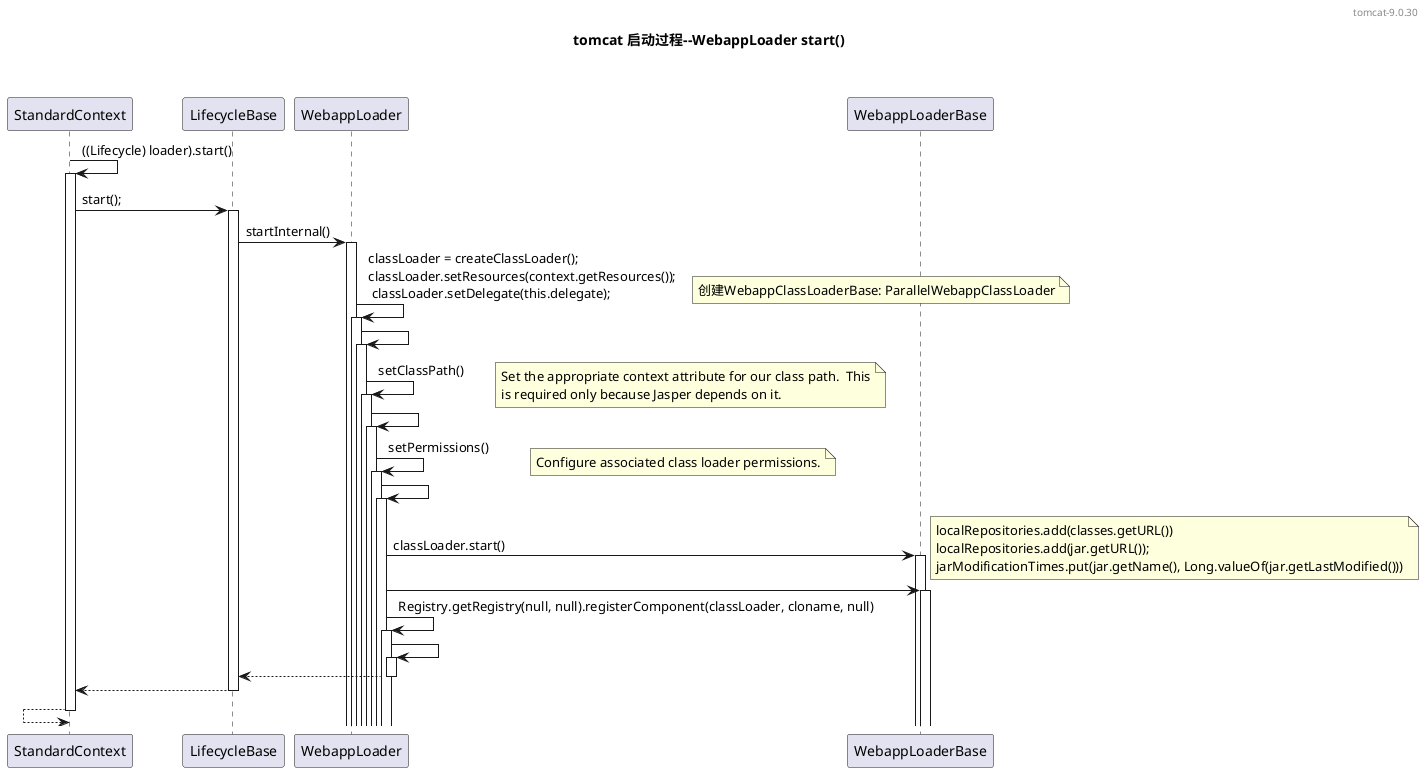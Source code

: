 @startuml

header tomcat-9.0.30

title tomcat 启动过程--WebappLoader start()\n\n

StandardContext -> StandardContext++: ((Lifecycle) loader).start()
    StandardContext -> LifecycleBase++: start();
        LifecycleBase -> WebappLoader++: startInternal()
            WebappLoader -> WebappLoader++: classLoader = createClassLoader();\nclassLoader.setResources(context.getResources());\n classLoader.setDelegate(this.delegate);
            note right
            创建WebappClassLoaderBase: ParallelWebappClassLoader
            end note
            WebappLoader -> WebappLoader++:

            WebappLoader -> WebappLoader++: setClassPath()
            note right
            Set the appropriate context attribute for our class path.  This
            is required only because Jasper depends on it.
            end note
            WebappLoader -> WebappLoader++:

            WebappLoader -> WebappLoader++: setPermissions()
            note right
            Configure associated class loader permissions.
            end note
            WebappLoader -> WebappLoader++:

            WebappLoader -> WebappLoaderBase++: classLoader.start()
            note right
            localRepositories.add(classes.getURL())
            localRepositories.add(jar.getURL());
            jarModificationTimes.put(jar.getName(), Long.valueOf(jar.getLastModified()))
            end note
            WebappLoader -> WebappLoaderBase++:

            WebappLoader -> WebappLoader++: Registry.getRegistry(null, null).registerComponent(classLoader, cloname, null)
            WebappLoader -> WebappLoader++:

        LifecycleBase <-- WebappLoader--
    StandardContext <-- LifecycleBase--
StandardContext <-- StandardContext--

@enduml